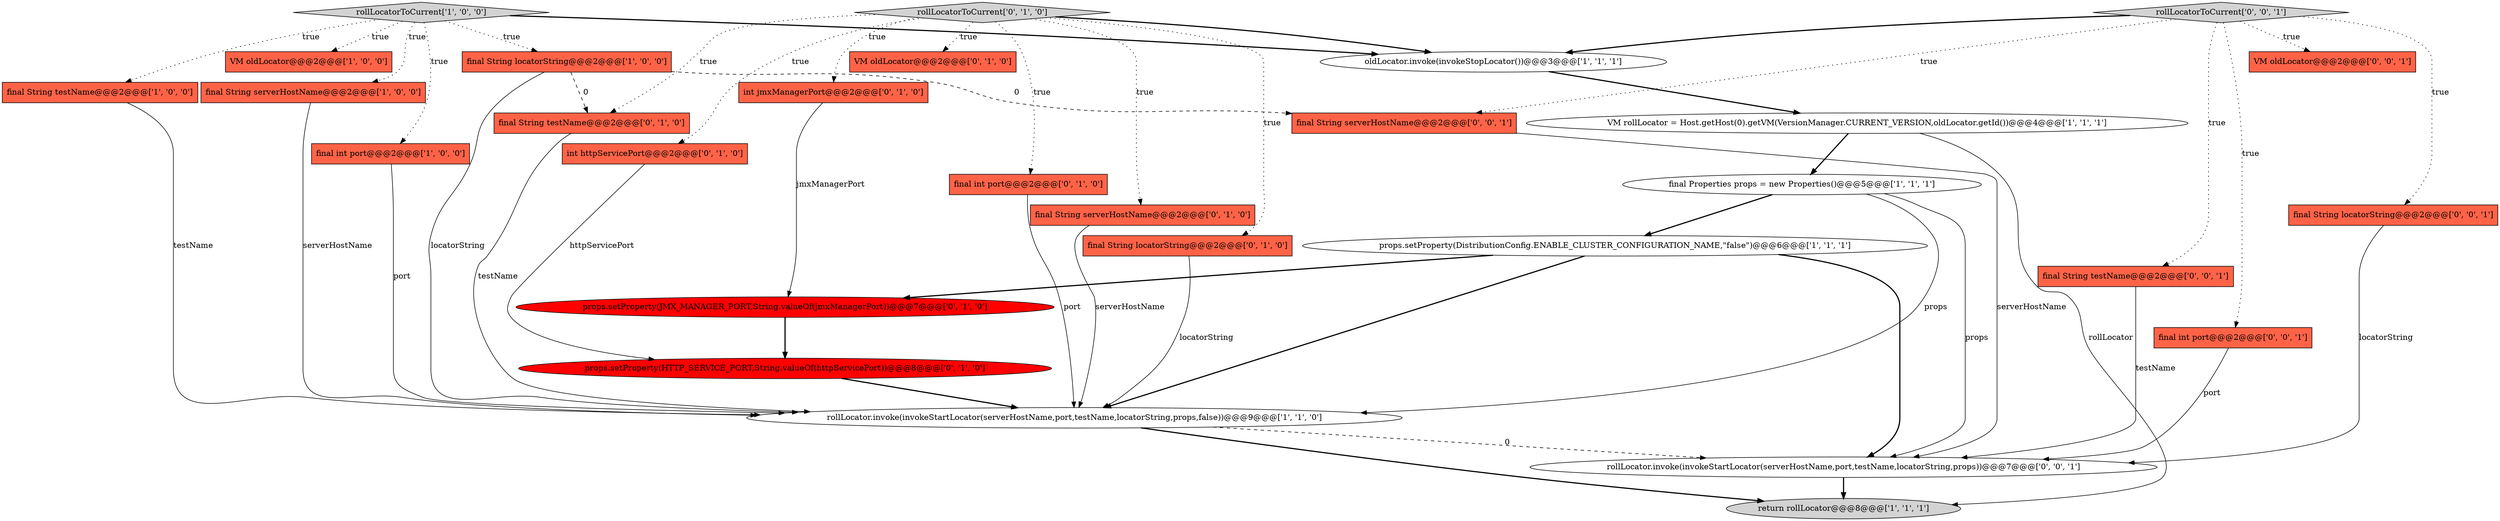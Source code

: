 digraph {
2 [style = filled, label = "final String testName@@@2@@@['1', '0', '0']", fillcolor = tomato, shape = box image = "AAA0AAABBB1BBB"];
25 [style = filled, label = "final String locatorString@@@2@@@['0', '0', '1']", fillcolor = tomato, shape = box image = "AAA0AAABBB3BBB"];
3 [style = filled, label = "rollLocator.invoke(invokeStartLocator(serverHostName,port,testName,locatorString,props,false))@@@9@@@['1', '1', '0']", fillcolor = white, shape = ellipse image = "AAA0AAABBB1BBB"];
26 [style = filled, label = "rollLocator.invoke(invokeStartLocator(serverHostName,port,testName,locatorString,props))@@@7@@@['0', '0', '1']", fillcolor = white, shape = ellipse image = "AAA0AAABBB3BBB"];
10 [style = filled, label = "final String locatorString@@@2@@@['1', '0', '0']", fillcolor = tomato, shape = box image = "AAA1AAABBB1BBB"];
16 [style = filled, label = "props.setProperty(HTTP_SERVICE_PORT,String.valueOf(httpServicePort))@@@8@@@['0', '1', '0']", fillcolor = red, shape = ellipse image = "AAA1AAABBB2BBB"];
15 [style = filled, label = "rollLocatorToCurrent['0', '1', '0']", fillcolor = lightgray, shape = diamond image = "AAA0AAABBB2BBB"];
22 [style = filled, label = "final String testName@@@2@@@['0', '0', '1']", fillcolor = tomato, shape = box image = "AAA0AAABBB3BBB"];
7 [style = filled, label = "final Properties props = new Properties()@@@5@@@['1', '1', '1']", fillcolor = white, shape = ellipse image = "AAA0AAABBB1BBB"];
24 [style = filled, label = "final int port@@@2@@@['0', '0', '1']", fillcolor = tomato, shape = box image = "AAA0AAABBB3BBB"];
6 [style = filled, label = "oldLocator.invoke(invokeStopLocator())@@@3@@@['1', '1', '1']", fillcolor = white, shape = ellipse image = "AAA0AAABBB1BBB"];
18 [style = filled, label = "props.setProperty(JMX_MANAGER_PORT,String.valueOf(jmxManagerPort))@@@7@@@['0', '1', '0']", fillcolor = red, shape = ellipse image = "AAA1AAABBB2BBB"];
5 [style = filled, label = "final String serverHostName@@@2@@@['1', '0', '0']", fillcolor = tomato, shape = box image = "AAA0AAABBB1BBB"];
8 [style = filled, label = "final int port@@@2@@@['1', '0', '0']", fillcolor = tomato, shape = box image = "AAA0AAABBB1BBB"];
19 [style = filled, label = "final int port@@@2@@@['0', '1', '0']", fillcolor = tomato, shape = box image = "AAA0AAABBB2BBB"];
11 [style = filled, label = "props.setProperty(DistributionConfig.ENABLE_CLUSTER_CONFIGURATION_NAME,\"false\")@@@6@@@['1', '1', '1']", fillcolor = white, shape = ellipse image = "AAA0AAABBB1BBB"];
20 [style = filled, label = "final String serverHostName@@@2@@@['0', '1', '0']", fillcolor = tomato, shape = box image = "AAA0AAABBB2BBB"];
27 [style = filled, label = "final String serverHostName@@@2@@@['0', '0', '1']", fillcolor = tomato, shape = box image = "AAA0AAABBB3BBB"];
1 [style = filled, label = "VM rollLocator = Host.getHost(0).getVM(VersionManager.CURRENT_VERSION,oldLocator.getId())@@@4@@@['1', '1', '1']", fillcolor = white, shape = ellipse image = "AAA0AAABBB1BBB"];
14 [style = filled, label = "VM oldLocator@@@2@@@['0', '1', '0']", fillcolor = tomato, shape = box image = "AAA0AAABBB2BBB"];
23 [style = filled, label = "VM oldLocator@@@2@@@['0', '0', '1']", fillcolor = tomato, shape = box image = "AAA0AAABBB3BBB"];
0 [style = filled, label = "rollLocatorToCurrent['1', '0', '0']", fillcolor = lightgray, shape = diamond image = "AAA0AAABBB1BBB"];
4 [style = filled, label = "return rollLocator@@@8@@@['1', '1', '1']", fillcolor = lightgray, shape = ellipse image = "AAA0AAABBB1BBB"];
13 [style = filled, label = "int httpServicePort@@@2@@@['0', '1', '0']", fillcolor = tomato, shape = box image = "AAA0AAABBB2BBB"];
28 [style = filled, label = "rollLocatorToCurrent['0', '0', '1']", fillcolor = lightgray, shape = diamond image = "AAA0AAABBB3BBB"];
17 [style = filled, label = "final String locatorString@@@2@@@['0', '1', '0']", fillcolor = tomato, shape = box image = "AAA0AAABBB2BBB"];
21 [style = filled, label = "final String testName@@@2@@@['0', '1', '0']", fillcolor = tomato, shape = box image = "AAA1AAABBB2BBB"];
12 [style = filled, label = "int jmxManagerPort@@@2@@@['0', '1', '0']", fillcolor = tomato, shape = box image = "AAA0AAABBB2BBB"];
9 [style = filled, label = "VM oldLocator@@@2@@@['1', '0', '0']", fillcolor = tomato, shape = box image = "AAA0AAABBB1BBB"];
16->3 [style = bold, label=""];
12->18 [style = solid, label="jmxManagerPort"];
7->3 [style = solid, label="props"];
7->11 [style = bold, label=""];
28->6 [style = bold, label=""];
0->5 [style = dotted, label="true"];
10->21 [style = dashed, label="0"];
3->26 [style = dashed, label="0"];
0->10 [style = dotted, label="true"];
0->6 [style = bold, label=""];
25->26 [style = solid, label="locatorString"];
2->3 [style = solid, label="testName"];
27->26 [style = solid, label="serverHostName"];
28->25 [style = dotted, label="true"];
24->26 [style = solid, label="port"];
15->20 [style = dotted, label="true"];
15->6 [style = bold, label=""];
15->21 [style = dotted, label="true"];
22->26 [style = solid, label="testName"];
15->14 [style = dotted, label="true"];
10->27 [style = dashed, label="0"];
26->4 [style = bold, label=""];
1->7 [style = bold, label=""];
3->4 [style = bold, label=""];
11->18 [style = bold, label=""];
15->13 [style = dotted, label="true"];
21->3 [style = solid, label="testName"];
15->17 [style = dotted, label="true"];
0->8 [style = dotted, label="true"];
1->4 [style = solid, label="rollLocator"];
7->26 [style = solid, label="props"];
6->1 [style = bold, label=""];
19->3 [style = solid, label="port"];
18->16 [style = bold, label=""];
28->24 [style = dotted, label="true"];
11->3 [style = bold, label=""];
15->19 [style = dotted, label="true"];
17->3 [style = solid, label="locatorString"];
28->22 [style = dotted, label="true"];
13->16 [style = solid, label="httpServicePort"];
15->12 [style = dotted, label="true"];
28->23 [style = dotted, label="true"];
8->3 [style = solid, label="port"];
28->27 [style = dotted, label="true"];
0->2 [style = dotted, label="true"];
5->3 [style = solid, label="serverHostName"];
20->3 [style = solid, label="serverHostName"];
0->9 [style = dotted, label="true"];
11->26 [style = bold, label=""];
10->3 [style = solid, label="locatorString"];
}
